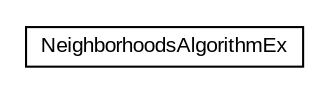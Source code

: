 #!/usr/local/bin/dot
#
# Class diagram 
# Generated by UMLGraph version R5_6-24-gf6e263 (http://www.umlgraph.org/)
#

digraph G {
	edge [fontname="arial",fontsize=10,labelfontname="arial",labelfontsize=10];
	node [fontname="arial",fontsize=10,shape=plaintext];
	nodesep=0.25;
	ranksep=0.5;
	// com.id.droneapi.exception.NeighborhoodsAlgorithmEx
	c0 [label=<<table title="com.id.droneapi.exception.NeighborhoodsAlgorithmEx" border="0" cellborder="1" cellspacing="0" cellpadding="2" port="p" href="./NeighborhoodsAlgorithmEx.html">
		<tr><td><table border="0" cellspacing="0" cellpadding="1">
<tr><td align="center" balign="center"> NeighborhoodsAlgorithmEx </td></tr>
		</table></td></tr>
		</table>>, URL="./NeighborhoodsAlgorithmEx.html", fontname="arial", fontcolor="black", fontsize=10.0];
}

